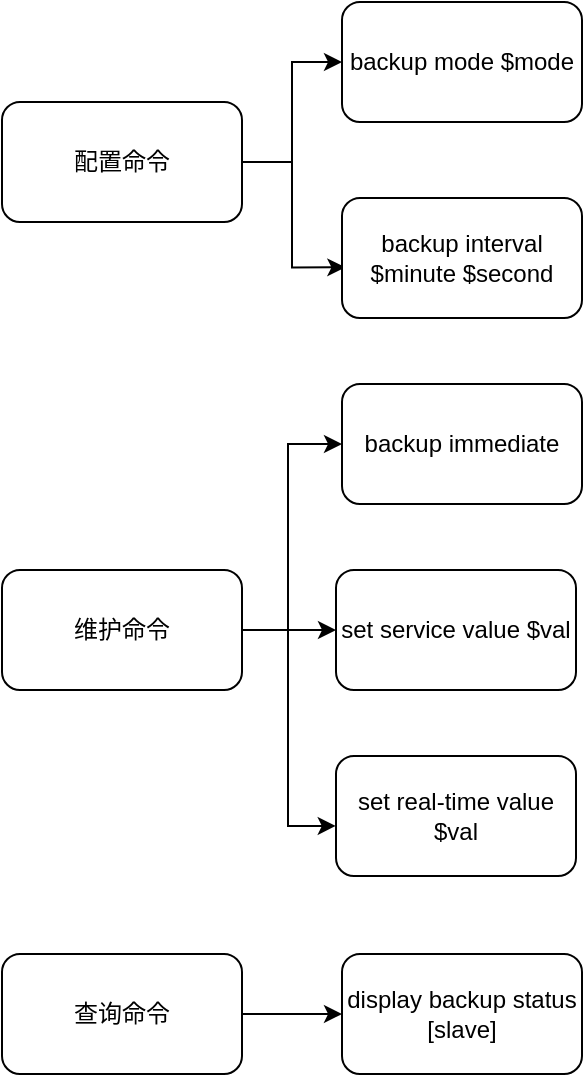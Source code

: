 <mxfile version="16.6.4" type="github">
  <diagram id="EH2DLJnJJi2QQBK3wejo" name="Page-1">
    <mxGraphModel dx="1422" dy="762" grid="0" gridSize="10" guides="1" tooltips="1" connect="1" arrows="1" fold="1" page="1" pageScale="1" pageWidth="827" pageHeight="1169" math="0" shadow="0">
      <root>
        <mxCell id="0" />
        <mxCell id="1" parent="0" />
        <mxCell id="l49X7LjRo6Gnyk_LpW9R-18" style="edgeStyle=orthogonalEdgeStyle;rounded=0;orthogonalLoop=1;jettySize=auto;html=1;" edge="1" parent="1" source="l49X7LjRo6Gnyk_LpW9R-6" target="l49X7LjRo6Gnyk_LpW9R-10">
          <mxGeometry relative="1" as="geometry" />
        </mxCell>
        <mxCell id="l49X7LjRo6Gnyk_LpW9R-19" style="edgeStyle=orthogonalEdgeStyle;rounded=0;orthogonalLoop=1;jettySize=auto;html=1;entryX=0.014;entryY=0.578;entryDx=0;entryDy=0;entryPerimeter=0;" edge="1" parent="1" source="l49X7LjRo6Gnyk_LpW9R-6" target="l49X7LjRo6Gnyk_LpW9R-11">
          <mxGeometry relative="1" as="geometry" />
        </mxCell>
        <mxCell id="l49X7LjRo6Gnyk_LpW9R-6" value="配置命令" style="rounded=1;whiteSpace=wrap;html=1;" vertex="1" parent="1">
          <mxGeometry x="99" y="92" width="120" height="60" as="geometry" />
        </mxCell>
        <mxCell id="l49X7LjRo6Gnyk_LpW9R-23" style="edgeStyle=orthogonalEdgeStyle;rounded=0;orthogonalLoop=1;jettySize=auto;html=1;entryX=0;entryY=0.5;entryDx=0;entryDy=0;" edge="1" parent="1" source="l49X7LjRo6Gnyk_LpW9R-7" target="l49X7LjRo6Gnyk_LpW9R-20">
          <mxGeometry relative="1" as="geometry">
            <Array as="points">
              <mxPoint x="242" y="356" />
              <mxPoint x="242" y="263" />
            </Array>
          </mxGeometry>
        </mxCell>
        <mxCell id="l49X7LjRo6Gnyk_LpW9R-24" style="edgeStyle=orthogonalEdgeStyle;rounded=0;orthogonalLoop=1;jettySize=auto;html=1;entryX=0;entryY=0.5;entryDx=0;entryDy=0;" edge="1" parent="1" source="l49X7LjRo6Gnyk_LpW9R-7" target="l49X7LjRo6Gnyk_LpW9R-21">
          <mxGeometry relative="1" as="geometry" />
        </mxCell>
        <mxCell id="l49X7LjRo6Gnyk_LpW9R-25" style="edgeStyle=orthogonalEdgeStyle;rounded=0;orthogonalLoop=1;jettySize=auto;html=1;entryX=-0.001;entryY=0.583;entryDx=0;entryDy=0;entryPerimeter=0;" edge="1" parent="1" source="l49X7LjRo6Gnyk_LpW9R-7" target="l49X7LjRo6Gnyk_LpW9R-22">
          <mxGeometry relative="1" as="geometry">
            <Array as="points">
              <mxPoint x="242" y="356" />
              <mxPoint x="242" y="454" />
            </Array>
          </mxGeometry>
        </mxCell>
        <mxCell id="l49X7LjRo6Gnyk_LpW9R-7" value="维护命令" style="rounded=1;whiteSpace=wrap;html=1;" vertex="1" parent="1">
          <mxGeometry x="99" y="326" width="120" height="60" as="geometry" />
        </mxCell>
        <mxCell id="l49X7LjRo6Gnyk_LpW9R-27" value="" style="edgeStyle=orthogonalEdgeStyle;rounded=0;orthogonalLoop=1;jettySize=auto;html=1;" edge="1" parent="1" source="l49X7LjRo6Gnyk_LpW9R-8" target="l49X7LjRo6Gnyk_LpW9R-26">
          <mxGeometry relative="1" as="geometry" />
        </mxCell>
        <mxCell id="l49X7LjRo6Gnyk_LpW9R-8" value="查询命令" style="rounded=1;whiteSpace=wrap;html=1;" vertex="1" parent="1">
          <mxGeometry x="99" y="518" width="120" height="60" as="geometry" />
        </mxCell>
        <mxCell id="l49X7LjRo6Gnyk_LpW9R-10" value="backup mode $mode" style="rounded=1;whiteSpace=wrap;html=1;" vertex="1" parent="1">
          <mxGeometry x="269" y="42" width="120" height="60" as="geometry" />
        </mxCell>
        <mxCell id="l49X7LjRo6Gnyk_LpW9R-11" value="backup interval $minute $second" style="rounded=1;whiteSpace=wrap;html=1;" vertex="1" parent="1">
          <mxGeometry x="269" y="140" width="120" height="60" as="geometry" />
        </mxCell>
        <mxCell id="l49X7LjRo6Gnyk_LpW9R-20" value="backup immediate" style="rounded=1;whiteSpace=wrap;html=1;" vertex="1" parent="1">
          <mxGeometry x="269" y="233" width="120" height="60" as="geometry" />
        </mxCell>
        <mxCell id="l49X7LjRo6Gnyk_LpW9R-21" value="set service value $val" style="rounded=1;whiteSpace=wrap;html=1;" vertex="1" parent="1">
          <mxGeometry x="266" y="326" width="120" height="60" as="geometry" />
        </mxCell>
        <mxCell id="l49X7LjRo6Gnyk_LpW9R-22" value="set real-time value $val" style="rounded=1;whiteSpace=wrap;html=1;" vertex="1" parent="1">
          <mxGeometry x="266" y="419" width="120" height="60" as="geometry" />
        </mxCell>
        <mxCell id="l49X7LjRo6Gnyk_LpW9R-26" value="display backup status [slave]" style="rounded=1;whiteSpace=wrap;html=1;" vertex="1" parent="1">
          <mxGeometry x="269" y="518" width="120" height="60" as="geometry" />
        </mxCell>
      </root>
    </mxGraphModel>
  </diagram>
</mxfile>
